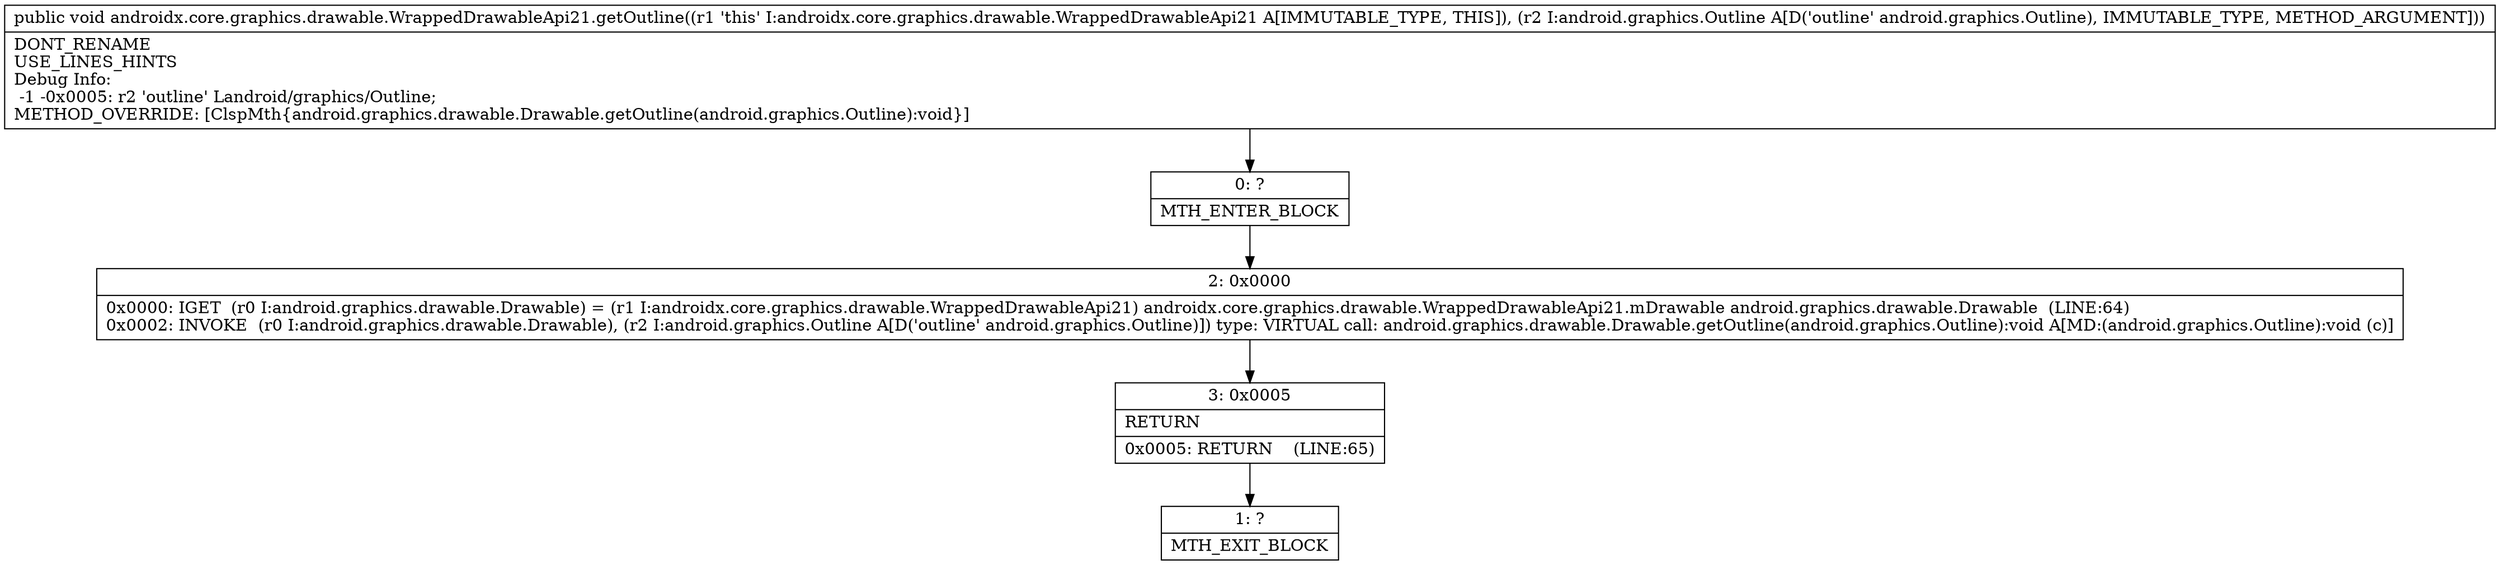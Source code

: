 digraph "CFG forandroidx.core.graphics.drawable.WrappedDrawableApi21.getOutline(Landroid\/graphics\/Outline;)V" {
Node_0 [shape=record,label="{0\:\ ?|MTH_ENTER_BLOCK\l}"];
Node_2 [shape=record,label="{2\:\ 0x0000|0x0000: IGET  (r0 I:android.graphics.drawable.Drawable) = (r1 I:androidx.core.graphics.drawable.WrappedDrawableApi21) androidx.core.graphics.drawable.WrappedDrawableApi21.mDrawable android.graphics.drawable.Drawable  (LINE:64)\l0x0002: INVOKE  (r0 I:android.graphics.drawable.Drawable), (r2 I:android.graphics.Outline A[D('outline' android.graphics.Outline)]) type: VIRTUAL call: android.graphics.drawable.Drawable.getOutline(android.graphics.Outline):void A[MD:(android.graphics.Outline):void (c)]\l}"];
Node_3 [shape=record,label="{3\:\ 0x0005|RETURN\l|0x0005: RETURN    (LINE:65)\l}"];
Node_1 [shape=record,label="{1\:\ ?|MTH_EXIT_BLOCK\l}"];
MethodNode[shape=record,label="{public void androidx.core.graphics.drawable.WrappedDrawableApi21.getOutline((r1 'this' I:androidx.core.graphics.drawable.WrappedDrawableApi21 A[IMMUTABLE_TYPE, THIS]), (r2 I:android.graphics.Outline A[D('outline' android.graphics.Outline), IMMUTABLE_TYPE, METHOD_ARGUMENT]))  | DONT_RENAME\lUSE_LINES_HINTS\lDebug Info:\l  \-1 \-0x0005: r2 'outline' Landroid\/graphics\/Outline;\lMETHOD_OVERRIDE: [ClspMth\{android.graphics.drawable.Drawable.getOutline(android.graphics.Outline):void\}]\l}"];
MethodNode -> Node_0;Node_0 -> Node_2;
Node_2 -> Node_3;
Node_3 -> Node_1;
}

